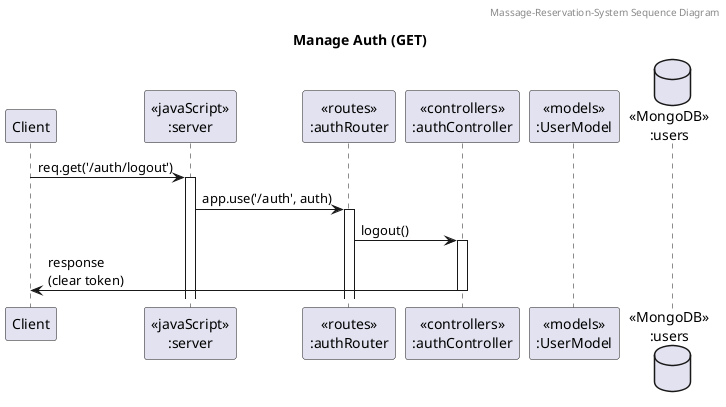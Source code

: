 @startuml Manage Auth (GET)

header Massage-Reservation-System Sequence Diagram
title "Manage Auth (GET)"

participant "Client" as client
participant "<<javaScript>>\n:server" as server
participant "<<routes>>\n:authRouter" as authRouter
participant "<<controllers>>\n:authController" as authController
participant "<<models>>\n:UserModel" as userModel
database "<<MongoDB>>\n:users" as userDatabase

client -> server ++: req.get('/auth/logout')
server -> authRouter ++: app.use('/auth', auth)
authRouter -> authController ++: logout()
authController -> client --: response\n(clear token)

@enduml